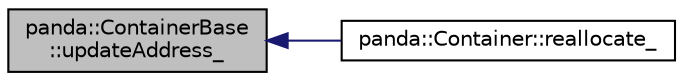 digraph "panda::ContainerBase::updateAddress_"
{
 // INTERACTIVE_SVG=YES
  edge [fontname="Helvetica",fontsize="10",labelfontname="Helvetica",labelfontsize="10"];
  node [fontname="Helvetica",fontsize="10",shape=record];
  rankdir="LR";
  Node1 [label="panda::ContainerBase\l::updateAddress_",height=0.2,width=0.4,color="black", fillcolor="grey75", style="filled" fontcolor="black"];
  Node1 -> Node2 [dir="back",color="midnightblue",fontsize="10",style="solid"];
  Node2 [label="panda::Container::reallocate_",height=0.2,width=0.4,color="black", fillcolor="white", style="filled",URL="$classpanda_1_1Container.html#ac46ef511210265180579d57a9378b7de"];
}
